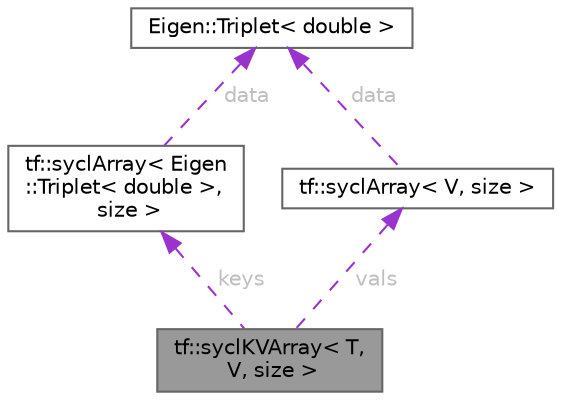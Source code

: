 digraph "tf::syclKVArray&lt; T, V, size &gt;"
{
 // LATEX_PDF_SIZE
  bgcolor="transparent";
  edge [fontname=Helvetica,fontsize=10,labelfontname=Helvetica,labelfontsize=10];
  node [fontname=Helvetica,fontsize=10,shape=box,height=0.2,width=0.4];
  Node1 [id="Node000001",label="tf::syclKVArray\< T,\l V, size \>",height=0.2,width=0.4,color="gray40", fillcolor="grey60", style="filled", fontcolor="black",tooltip=" "];
  Node2 -> Node1 [id="edge5_Node000001_Node000002",dir="back",color="darkorchid3",style="dashed",tooltip=" ",label=" keys",fontcolor="grey" ];
  Node2 [id="Node000002",label="tf::syclArray\< Eigen\l::Triplet\< double \>,\l size \>",height=0.2,width=0.4,color="gray40", fillcolor="white", style="filled",URL="$structtf_1_1sycl_array.html",tooltip=" "];
  Node3 -> Node2 [id="edge6_Node000002_Node000003",dir="back",color="darkorchid3",style="dashed",tooltip=" ",label=" data",fontcolor="grey" ];
  Node3 [id="Node000003",label="Eigen::Triplet\< double \>",height=0.2,width=0.4,color="gray40", fillcolor="white", style="filled",URL="$class_eigen_1_1_triplet.html",tooltip=" "];
  Node4 -> Node1 [id="edge7_Node000001_Node000004",dir="back",color="darkorchid3",style="dashed",tooltip=" ",label=" vals",fontcolor="grey" ];
  Node4 [id="Node000004",label="tf::syclArray\< V, size \>",height=0.2,width=0.4,color="gray40", fillcolor="white", style="filled",URL="$structtf_1_1sycl_array.html",tooltip=" "];
  Node3 -> Node4 [id="edge8_Node000004_Node000003",dir="back",color="darkorchid3",style="dashed",tooltip=" ",label=" data",fontcolor="grey" ];
}
